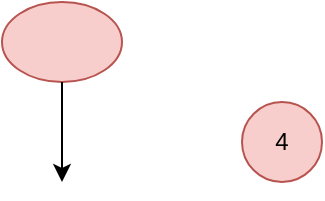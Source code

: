 <mxfile version="20.8.23" type="github">
  <diagram name="第 1 页" id="yHGqQeFRmc9Kj9ZrsHsq">
    <mxGraphModel dx="1180" dy="710" grid="1" gridSize="10" guides="1" tooltips="1" connect="1" arrows="1" fold="1" page="1" pageScale="1" pageWidth="827" pageHeight="1169" math="0" shadow="0">
      <root>
        <mxCell id="0" />
        <mxCell id="1" parent="0" />
        <mxCell id="7FRvukNz8RzcdHfqFW1u-1" value="" style="ellipse;whiteSpace=wrap;html=1;fillColor=#f8cecc;strokeColor=#b85450;" vertex="1" parent="1">
          <mxGeometry x="190" y="280" width="60" height="40" as="geometry" />
        </mxCell>
        <mxCell id="7FRvukNz8RzcdHfqFW1u-2" value="" style="endArrow=classic;html=1;rounded=0;exitX=0.5;exitY=1;exitDx=0;exitDy=0;" edge="1" parent="1" source="7FRvukNz8RzcdHfqFW1u-1">
          <mxGeometry width="50" height="50" relative="1" as="geometry">
            <mxPoint x="320" y="390" as="sourcePoint" />
            <mxPoint x="220" y="370" as="targetPoint" />
          </mxGeometry>
        </mxCell>
        <mxCell id="7FRvukNz8RzcdHfqFW1u-4" value="4" style="ellipse;whiteSpace=wrap;html=1;aspect=fixed;fillColor=#f8cecc;strokeColor=#b85450;" vertex="1" parent="1">
          <mxGeometry x="310" y="330" width="40" height="40" as="geometry" />
        </mxCell>
      </root>
    </mxGraphModel>
  </diagram>
</mxfile>
